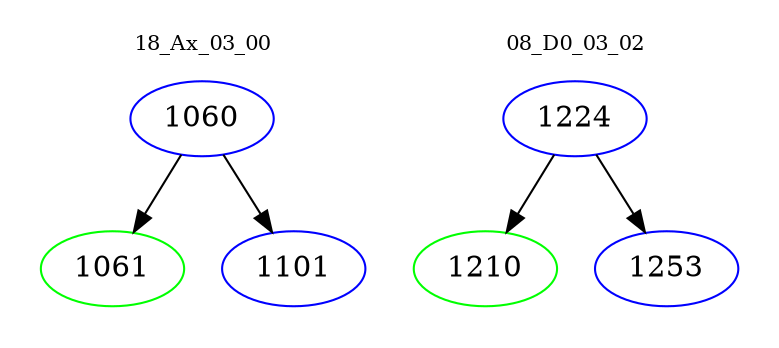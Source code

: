 digraph{
subgraph cluster_0 {
color = white
label = "18_Ax_03_00";
fontsize=10;
T0_1060 [label="1060", color="blue"]
T0_1060 -> T0_1061 [color="black"]
T0_1061 [label="1061", color="green"]
T0_1060 -> T0_1101 [color="black"]
T0_1101 [label="1101", color="blue"]
}
subgraph cluster_1 {
color = white
label = "08_D0_03_02";
fontsize=10;
T1_1224 [label="1224", color="blue"]
T1_1224 -> T1_1210 [color="black"]
T1_1210 [label="1210", color="green"]
T1_1224 -> T1_1253 [color="black"]
T1_1253 [label="1253", color="blue"]
}
}
